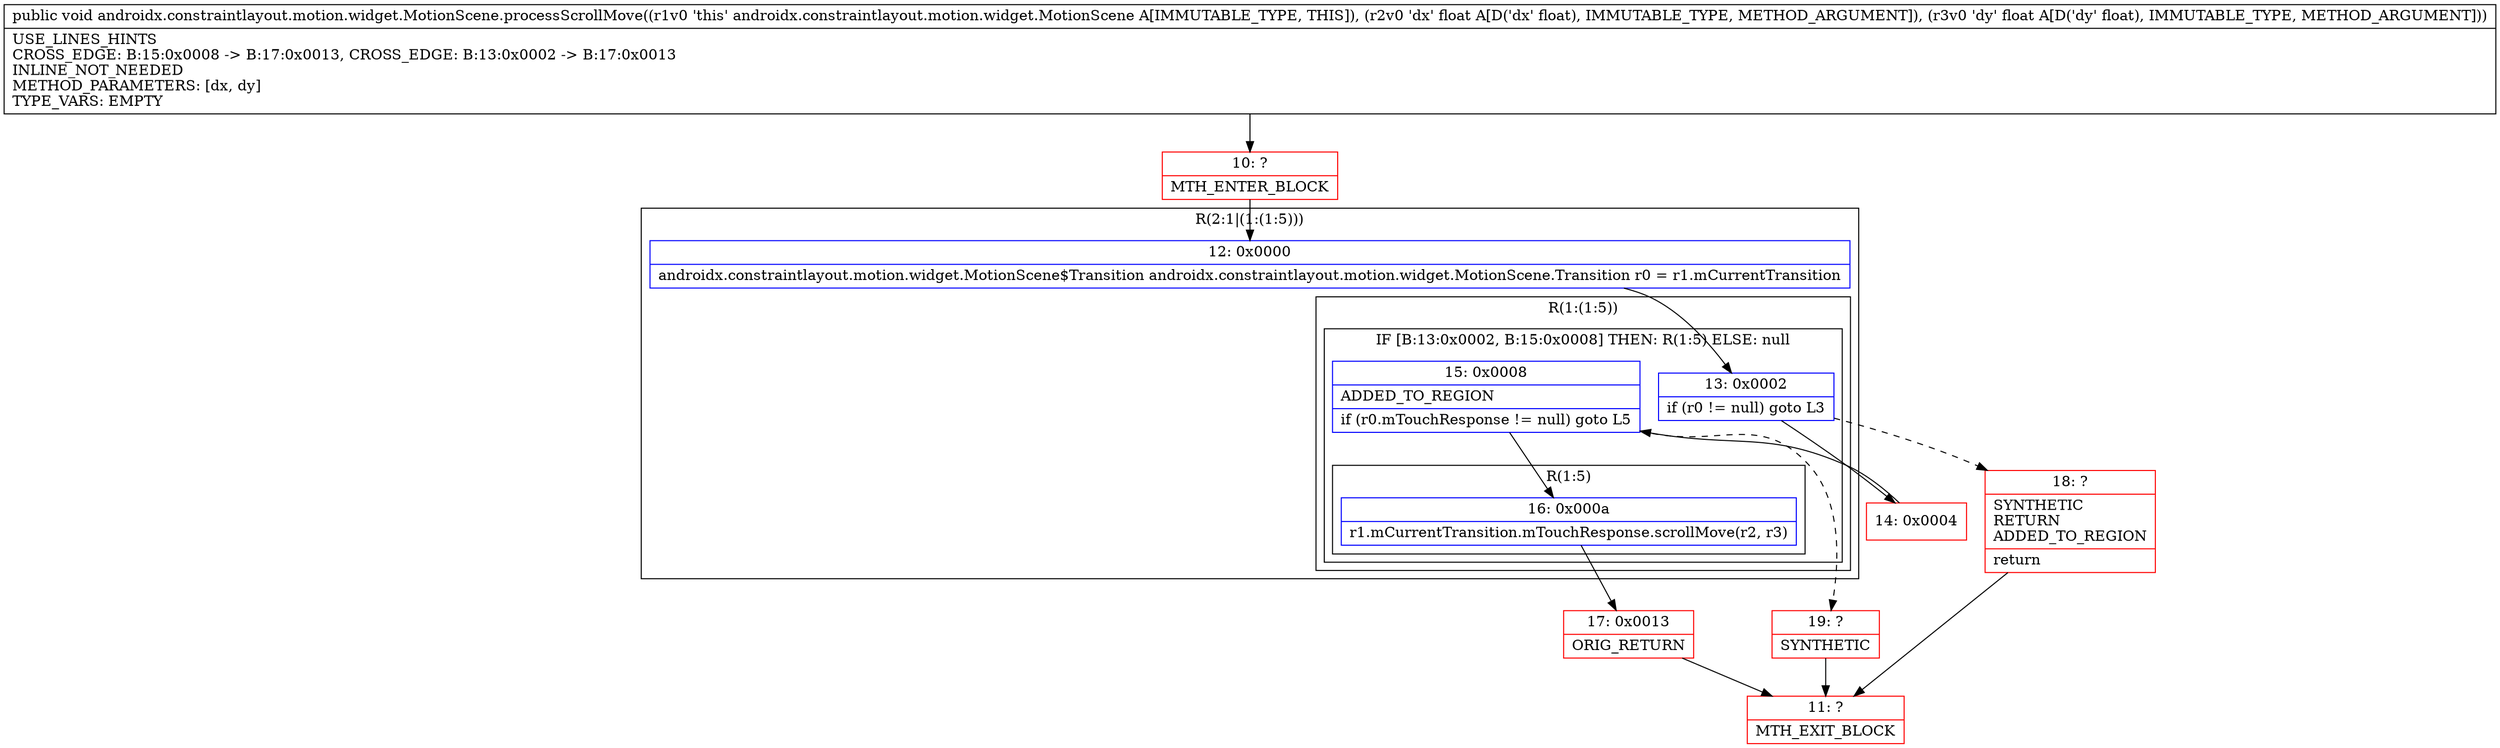 digraph "CFG forandroidx.constraintlayout.motion.widget.MotionScene.processScrollMove(FF)V" {
subgraph cluster_Region_571554573 {
label = "R(2:1|(1:(1:5)))";
node [shape=record,color=blue];
Node_12 [shape=record,label="{12\:\ 0x0000|androidx.constraintlayout.motion.widget.MotionScene$Transition androidx.constraintlayout.motion.widget.MotionScene.Transition r0 = r1.mCurrentTransition\l}"];
subgraph cluster_Region_1898314279 {
label = "R(1:(1:5))";
node [shape=record,color=blue];
subgraph cluster_IfRegion_1287611742 {
label = "IF [B:13:0x0002, B:15:0x0008] THEN: R(1:5) ELSE: null";
node [shape=record,color=blue];
Node_13 [shape=record,label="{13\:\ 0x0002|if (r0 != null) goto L3\l}"];
Node_15 [shape=record,label="{15\:\ 0x0008|ADDED_TO_REGION\l|if (r0.mTouchResponse != null) goto L5\l}"];
subgraph cluster_Region_1594123876 {
label = "R(1:5)";
node [shape=record,color=blue];
Node_16 [shape=record,label="{16\:\ 0x000a|r1.mCurrentTransition.mTouchResponse.scrollMove(r2, r3)\l}"];
}
}
}
}
Node_10 [shape=record,color=red,label="{10\:\ ?|MTH_ENTER_BLOCK\l}"];
Node_14 [shape=record,color=red,label="{14\:\ 0x0004}"];
Node_17 [shape=record,color=red,label="{17\:\ 0x0013|ORIG_RETURN\l}"];
Node_11 [shape=record,color=red,label="{11\:\ ?|MTH_EXIT_BLOCK\l}"];
Node_19 [shape=record,color=red,label="{19\:\ ?|SYNTHETIC\l}"];
Node_18 [shape=record,color=red,label="{18\:\ ?|SYNTHETIC\lRETURN\lADDED_TO_REGION\l|return\l}"];
MethodNode[shape=record,label="{public void androidx.constraintlayout.motion.widget.MotionScene.processScrollMove((r1v0 'this' androidx.constraintlayout.motion.widget.MotionScene A[IMMUTABLE_TYPE, THIS]), (r2v0 'dx' float A[D('dx' float), IMMUTABLE_TYPE, METHOD_ARGUMENT]), (r3v0 'dy' float A[D('dy' float), IMMUTABLE_TYPE, METHOD_ARGUMENT]))  | USE_LINES_HINTS\lCROSS_EDGE: B:15:0x0008 \-\> B:17:0x0013, CROSS_EDGE: B:13:0x0002 \-\> B:17:0x0013\lINLINE_NOT_NEEDED\lMETHOD_PARAMETERS: [dx, dy]\lTYPE_VARS: EMPTY\l}"];
MethodNode -> Node_10;Node_12 -> Node_13;
Node_13 -> Node_14;
Node_13 -> Node_18[style=dashed];
Node_15 -> Node_16;
Node_15 -> Node_19[style=dashed];
Node_16 -> Node_17;
Node_10 -> Node_12;
Node_14 -> Node_15;
Node_17 -> Node_11;
Node_19 -> Node_11;
Node_18 -> Node_11;
}

